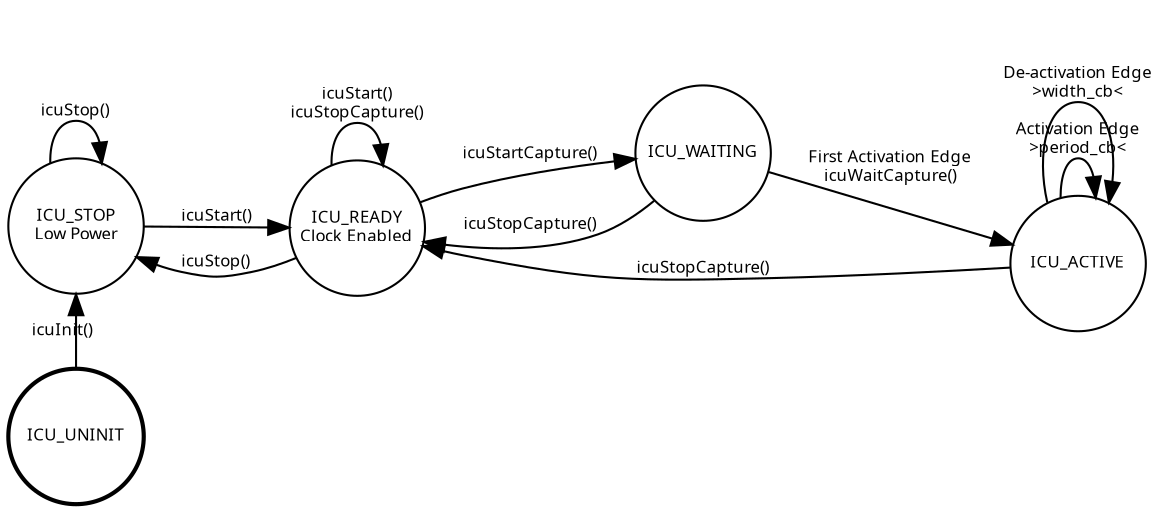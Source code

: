   digraph example {
    rankdir="LR";

    node [shape=circle, fontname=Sans, fontsize=8, fixedsize="true", width="0.9", height="0.9"];
    edge [fontname=Sans, fontsize=8];

    stop  [label="ICU_STOP\nLow Power"];
    uninit [label="ICU_UNINIT", style="bold"];
    ready [label="ICU_READY\nClock Enabled"];
    waiting [label="ICU_WAITING"];
    active [label="ICU_ACTIVE"];

    uninit -> stop [label=" icuInit()", constraint=false];
    stop -> stop [label="\nicuStop()"];
    stop -> ready [label="\nicuStart()"];
    ready -> stop [label="\nicuStop()"];
    ready -> ready [label="\nicuStart()\nicuStopCapture()"];
    ready -> waiting [label="\nicuStartCapture()"];
    waiting -> active [label="\nFirst Activation Edge\nicuWaitCapture()"];
    waiting -> ready [label="\nicuStopCapture()"];
    active -> ready [label="\nicuStopCapture()"];
    active -> active [label="\nActivation Edge\n>period_cb<"];
    active -> active [label="\nDe-activation Edge\n>width_cb<"];
  }
